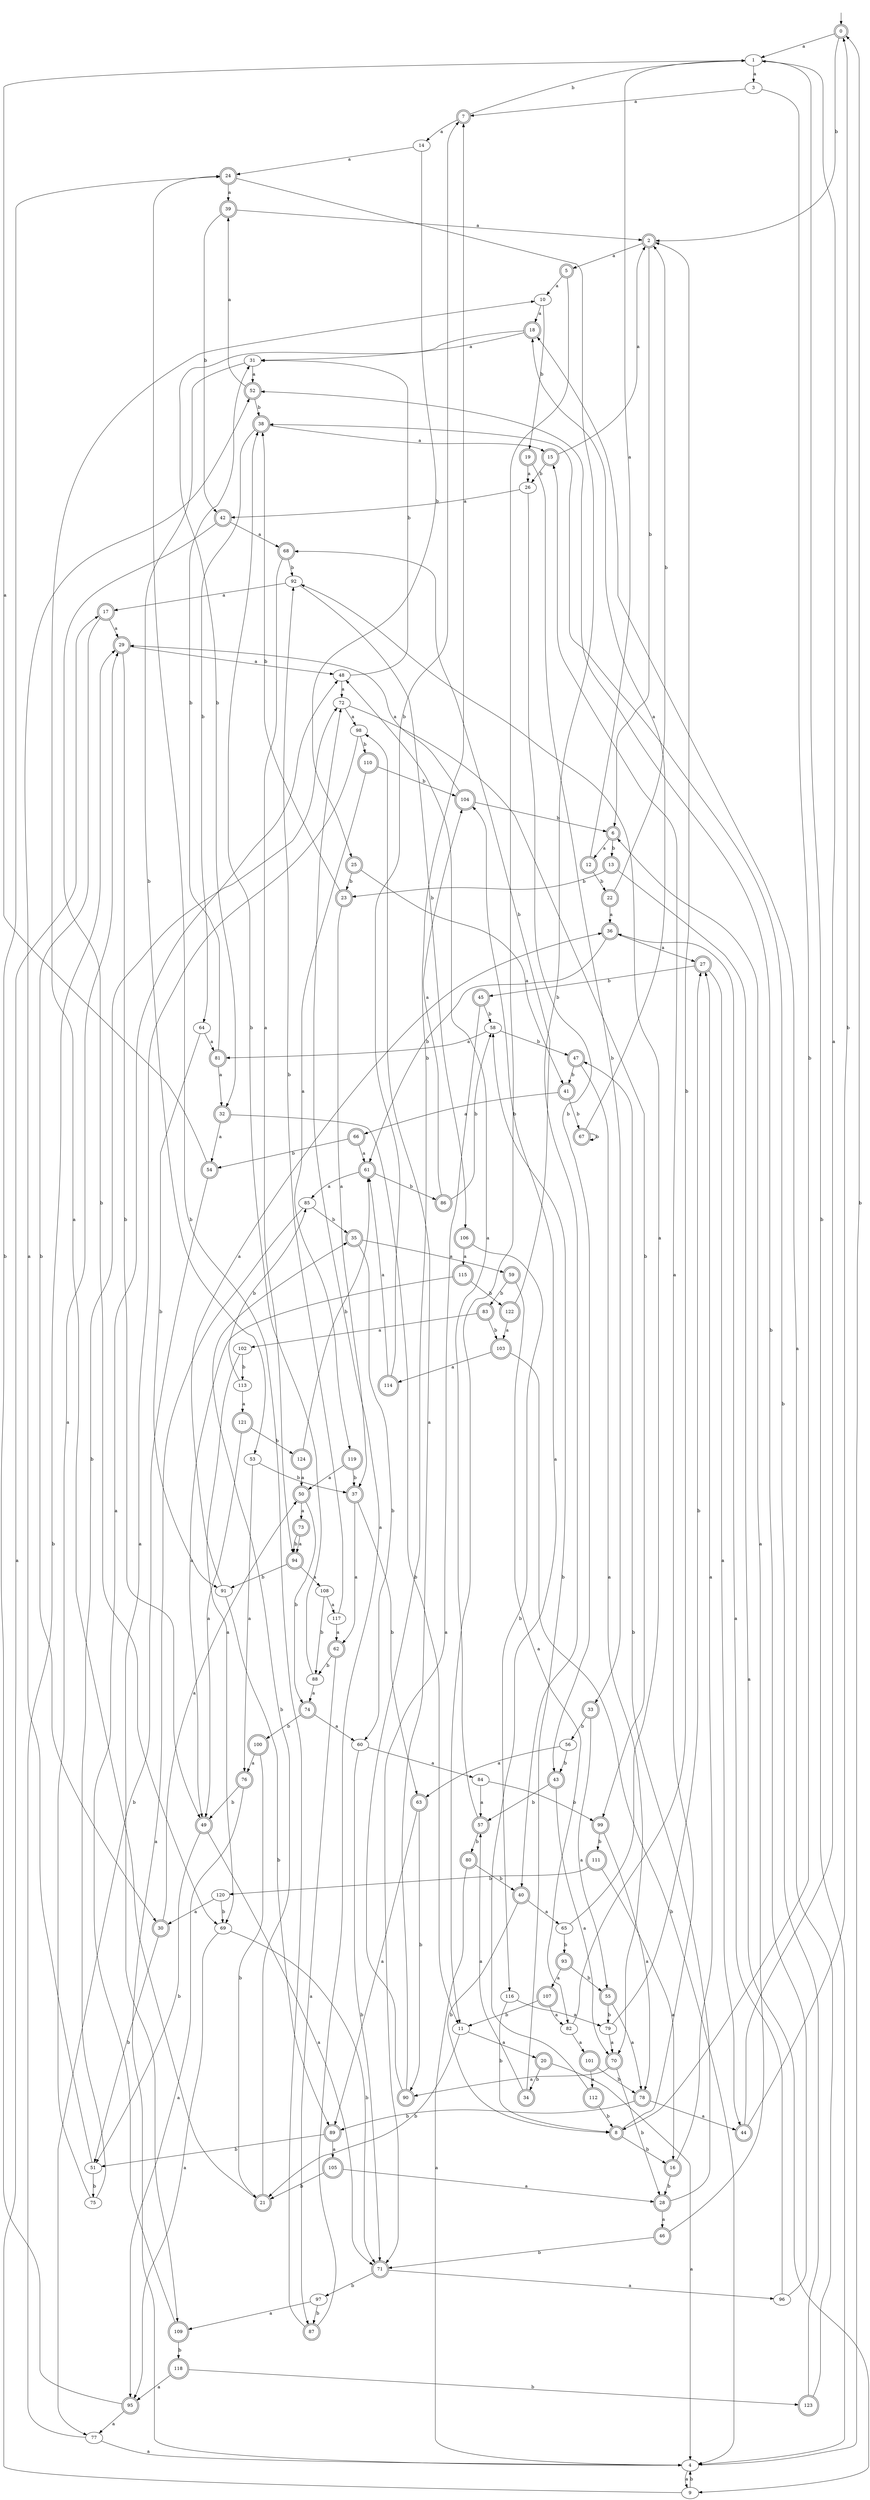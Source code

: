 digraph RandomDFA {
  __start0 [label="", shape=none];
  __start0 -> 0 [label=""];
  0 [shape=circle] [shape=doublecircle]
  0 -> 1 [label="a"]
  0 -> 2 [label="b"]
  1
  1 -> 3 [label="a"]
  1 -> 4 [label="b"]
  2 [shape=doublecircle]
  2 -> 5 [label="a"]
  2 -> 6 [label="b"]
  3
  3 -> 7 [label="a"]
  3 -> 8 [label="b"]
  4
  4 -> 9 [label="a"]
  4 -> 0 [label="b"]
  5 [shape=doublecircle]
  5 -> 10 [label="a"]
  5 -> 11 [label="b"]
  6 [shape=doublecircle]
  6 -> 12 [label="a"]
  6 -> 13 [label="b"]
  7 [shape=doublecircle]
  7 -> 14 [label="a"]
  7 -> 1 [label="b"]
  8 [shape=doublecircle]
  8 -> 15 [label="a"]
  8 -> 16 [label="b"]
  9
  9 -> 17 [label="a"]
  9 -> 4 [label="b"]
  10
  10 -> 18 [label="a"]
  10 -> 19 [label="b"]
  11
  11 -> 20 [label="a"]
  11 -> 21 [label="b"]
  12 [shape=doublecircle]
  12 -> 1 [label="a"]
  12 -> 22 [label="b"]
  13 [shape=doublecircle]
  13 -> 9 [label="a"]
  13 -> 23 [label="b"]
  14
  14 -> 24 [label="a"]
  14 -> 25 [label="b"]
  15 [shape=doublecircle]
  15 -> 2 [label="a"]
  15 -> 26 [label="b"]
  16 [shape=doublecircle]
  16 -> 27 [label="a"]
  16 -> 28 [label="b"]
  17 [shape=doublecircle]
  17 -> 29 [label="a"]
  17 -> 30 [label="b"]
  18 [shape=doublecircle]
  18 -> 31 [label="a"]
  18 -> 32 [label="b"]
  19 [shape=doublecircle]
  19 -> 26 [label="a"]
  19 -> 33 [label="b"]
  20 [shape=doublecircle]
  20 -> 4 [label="a"]
  20 -> 34 [label="b"]
  21 [shape=doublecircle]
  21 -> 10 [label="a"]
  21 -> 35 [label="b"]
  22 [shape=doublecircle]
  22 -> 36 [label="a"]
  22 -> 2 [label="b"]
  23 [shape=doublecircle]
  23 -> 37 [label="a"]
  23 -> 38 [label="b"]
  24 [shape=doublecircle]
  24 -> 39 [label="a"]
  24 -> 40 [label="b"]
  25 [shape=doublecircle]
  25 -> 41 [label="a"]
  25 -> 23 [label="b"]
  26
  26 -> 42 [label="a"]
  26 -> 43 [label="b"]
  27 [shape=doublecircle]
  27 -> 44 [label="a"]
  27 -> 45 [label="b"]
  28 [shape=doublecircle]
  28 -> 46 [label="a"]
  28 -> 47 [label="b"]
  29 [shape=doublecircle]
  29 -> 48 [label="a"]
  29 -> 49 [label="b"]
  30 [shape=doublecircle]
  30 -> 50 [label="a"]
  30 -> 51 [label="b"]
  31
  31 -> 52 [label="a"]
  31 -> 53 [label="b"]
  32 [shape=doublecircle]
  32 -> 54 [label="a"]
  32 -> 11 [label="b"]
  33 [shape=doublecircle]
  33 -> 55 [label="a"]
  33 -> 56 [label="b"]
  34 [shape=doublecircle]
  34 -> 57 [label="a"]
  34 -> 58 [label="b"]
  35 [shape=doublecircle]
  35 -> 59 [label="a"]
  35 -> 60 [label="b"]
  36 [shape=doublecircle]
  36 -> 27 [label="a"]
  36 -> 61 [label="b"]
  37 [shape=doublecircle]
  37 -> 62 [label="a"]
  37 -> 63 [label="b"]
  38 [shape=doublecircle]
  38 -> 15 [label="a"]
  38 -> 64 [label="b"]
  39 [shape=doublecircle]
  39 -> 2 [label="a"]
  39 -> 42 [label="b"]
  40 [shape=doublecircle]
  40 -> 65 [label="a"]
  40 -> 8 [label="b"]
  41 [shape=doublecircle]
  41 -> 66 [label="a"]
  41 -> 67 [label="b"]
  42 [shape=doublecircle]
  42 -> 68 [label="a"]
  42 -> 69 [label="b"]
  43 [shape=doublecircle]
  43 -> 70 [label="a"]
  43 -> 57 [label="b"]
  44 [shape=doublecircle]
  44 -> 1 [label="a"]
  44 -> 0 [label="b"]
  45 [shape=doublecircle]
  45 -> 71 [label="a"]
  45 -> 58 [label="b"]
  46 [shape=doublecircle]
  46 -> 6 [label="a"]
  46 -> 71 [label="b"]
  47 [shape=doublecircle]
  47 -> 70 [label="a"]
  47 -> 41 [label="b"]
  48
  48 -> 72 [label="a"]
  48 -> 31 [label="b"]
  49 [shape=doublecircle]
  49 -> 71 [label="a"]
  49 -> 51 [label="b"]
  50 [shape=doublecircle]
  50 -> 73 [label="a"]
  50 -> 74 [label="b"]
  51
  51 -> 52 [label="a"]
  51 -> 75 [label="b"]
  52 [shape=doublecircle]
  52 -> 39 [label="a"]
  52 -> 38 [label="b"]
  53
  53 -> 76 [label="a"]
  53 -> 37 [label="b"]
  54 [shape=doublecircle]
  54 -> 1 [label="a"]
  54 -> 77 [label="b"]
  55 [shape=doublecircle]
  55 -> 78 [label="a"]
  55 -> 79 [label="b"]
  56
  56 -> 63 [label="a"]
  56 -> 43 [label="b"]
  57 [shape=doublecircle]
  57 -> 48 [label="a"]
  57 -> 80 [label="b"]
  58
  58 -> 81 [label="a"]
  58 -> 47 [label="b"]
  59 [shape=doublecircle]
  59 -> 82 [label="a"]
  59 -> 83 [label="b"]
  60
  60 -> 84 [label="a"]
  60 -> 71 [label="b"]
  61 [shape=doublecircle]
  61 -> 85 [label="a"]
  61 -> 86 [label="b"]
  62 [shape=doublecircle]
  62 -> 87 [label="a"]
  62 -> 88 [label="b"]
  63 [shape=doublecircle]
  63 -> 89 [label="a"]
  63 -> 90 [label="b"]
  64
  64 -> 81 [label="a"]
  64 -> 91 [label="b"]
  65
  65 -> 92 [label="a"]
  65 -> 93 [label="b"]
  66 [shape=doublecircle]
  66 -> 61 [label="a"]
  66 -> 54 [label="b"]
  67 [shape=doublecircle]
  67 -> 18 [label="a"]
  67 -> 67 [label="b"]
  68 [shape=doublecircle]
  68 -> 94 [label="a"]
  68 -> 92 [label="b"]
  69
  69 -> 95 [label="a"]
  69 -> 71 [label="b"]
  70 [shape=doublecircle]
  70 -> 90 [label="a"]
  70 -> 28 [label="b"]
  71 [shape=doublecircle]
  71 -> 96 [label="a"]
  71 -> 97 [label="b"]
  72
  72 -> 98 [label="a"]
  72 -> 99 [label="b"]
  73 [shape=doublecircle]
  73 -> 94 [label="a"]
  73 -> 94 [label="b"]
  74 [shape=doublecircle]
  74 -> 60 [label="a"]
  74 -> 100 [label="b"]
  75
  75 -> 29 [label="a"]
  75 -> 72 [label="b"]
  76 [shape=doublecircle]
  76 -> 95 [label="a"]
  76 -> 49 [label="b"]
  77
  77 -> 4 [label="a"]
  77 -> 29 [label="b"]
  78 [shape=doublecircle]
  78 -> 44 [label="a"]
  78 -> 89 [label="b"]
  79
  79 -> 70 [label="a"]
  79 -> 27 [label="b"]
  80 [shape=doublecircle]
  80 -> 4 [label="a"]
  80 -> 40 [label="b"]
  81 [shape=doublecircle]
  81 -> 32 [label="a"]
  81 -> 31 [label="b"]
  82
  82 -> 101 [label="a"]
  82 -> 2 [label="b"]
  83 [shape=doublecircle]
  83 -> 102 [label="a"]
  83 -> 103 [label="b"]
  84
  84 -> 57 [label="a"]
  84 -> 99 [label="b"]
  85
  85 -> 4 [label="a"]
  85 -> 35 [label="b"]
  86 [shape=doublecircle]
  86 -> 104 [label="a"]
  86 -> 58 [label="b"]
  87 [shape=doublecircle]
  87 -> 72 [label="a"]
  87 -> 24 [label="b"]
  88
  88 -> 74 [label="a"]
  88 -> 38 [label="b"]
  89 [shape=doublecircle]
  89 -> 105 [label="a"]
  89 -> 51 [label="b"]
  90 [shape=doublecircle]
  90 -> 98 [label="a"]
  90 -> 7 [label="b"]
  91
  91 -> 36 [label="a"]
  91 -> 89 [label="b"]
  92
  92 -> 17 [label="a"]
  92 -> 106 [label="b"]
  93 [shape=doublecircle]
  93 -> 107 [label="a"]
  93 -> 55 [label="b"]
  94 [shape=doublecircle]
  94 -> 108 [label="a"]
  94 -> 91 [label="b"]
  95 [shape=doublecircle]
  95 -> 77 [label="a"]
  95 -> 24 [label="b"]
  96
  96 -> 36 [label="a"]
  96 -> 52 [label="b"]
  97
  97 -> 109 [label="a"]
  97 -> 87 [label="b"]
  98
  98 -> 109 [label="a"]
  98 -> 110 [label="b"]
  99 [shape=doublecircle]
  99 -> 78 [label="a"]
  99 -> 111 [label="b"]
  100 [shape=doublecircle]
  100 -> 76 [label="a"]
  100 -> 21 [label="b"]
  101 [shape=doublecircle]
  101 -> 112 [label="a"]
  101 -> 78 [label="b"]
  102
  102 -> 69 [label="a"]
  102 -> 113 [label="b"]
  103 [shape=doublecircle]
  103 -> 114 [label="a"]
  103 -> 4 [label="b"]
  104 [shape=doublecircle]
  104 -> 29 [label="a"]
  104 -> 6 [label="b"]
  105 [shape=doublecircle]
  105 -> 28 [label="a"]
  105 -> 21 [label="b"]
  106 [shape=doublecircle]
  106 -> 115 [label="a"]
  106 -> 116 [label="b"]
  107 [shape=doublecircle]
  107 -> 82 [label="a"]
  107 -> 11 [label="b"]
  108
  108 -> 117 [label="a"]
  108 -> 88 [label="b"]
  109 [shape=doublecircle]
  109 -> 48 [label="a"]
  109 -> 118 [label="b"]
  110 [shape=doublecircle]
  110 -> 119 [label="a"]
  110 -> 104 [label="b"]
  111 [shape=doublecircle]
  111 -> 16 [label="a"]
  111 -> 120 [label="b"]
  112 [shape=doublecircle]
  112 -> 104 [label="a"]
  112 -> 8 [label="b"]
  113
  113 -> 121 [label="a"]
  113 -> 85 [label="b"]
  114 [shape=doublecircle]
  114 -> 61 [label="a"]
  114 -> 7 [label="b"]
  115 [shape=doublecircle]
  115 -> 49 [label="a"]
  115 -> 122 [label="b"]
  116
  116 -> 79 [label="a"]
  116 -> 8 [label="b"]
  117
  117 -> 62 [label="a"]
  117 -> 92 [label="b"]
  118 [shape=doublecircle]
  118 -> 95 [label="a"]
  118 -> 123 [label="b"]
  119 [shape=doublecircle]
  119 -> 50 [label="a"]
  119 -> 37 [label="b"]
  120
  120 -> 30 [label="a"]
  120 -> 69 [label="b"]
  121 [shape=doublecircle]
  121 -> 49 [label="a"]
  121 -> 124 [label="b"]
  122 [shape=doublecircle]
  122 -> 103 [label="a"]
  122 -> 68 [label="b"]
  123 [shape=doublecircle]
  123 -> 18 [label="a"]
  123 -> 38 [label="b"]
  124 [shape=doublecircle]
  124 -> 50 [label="a"]
  124 -> 61 [label="b"]
}
